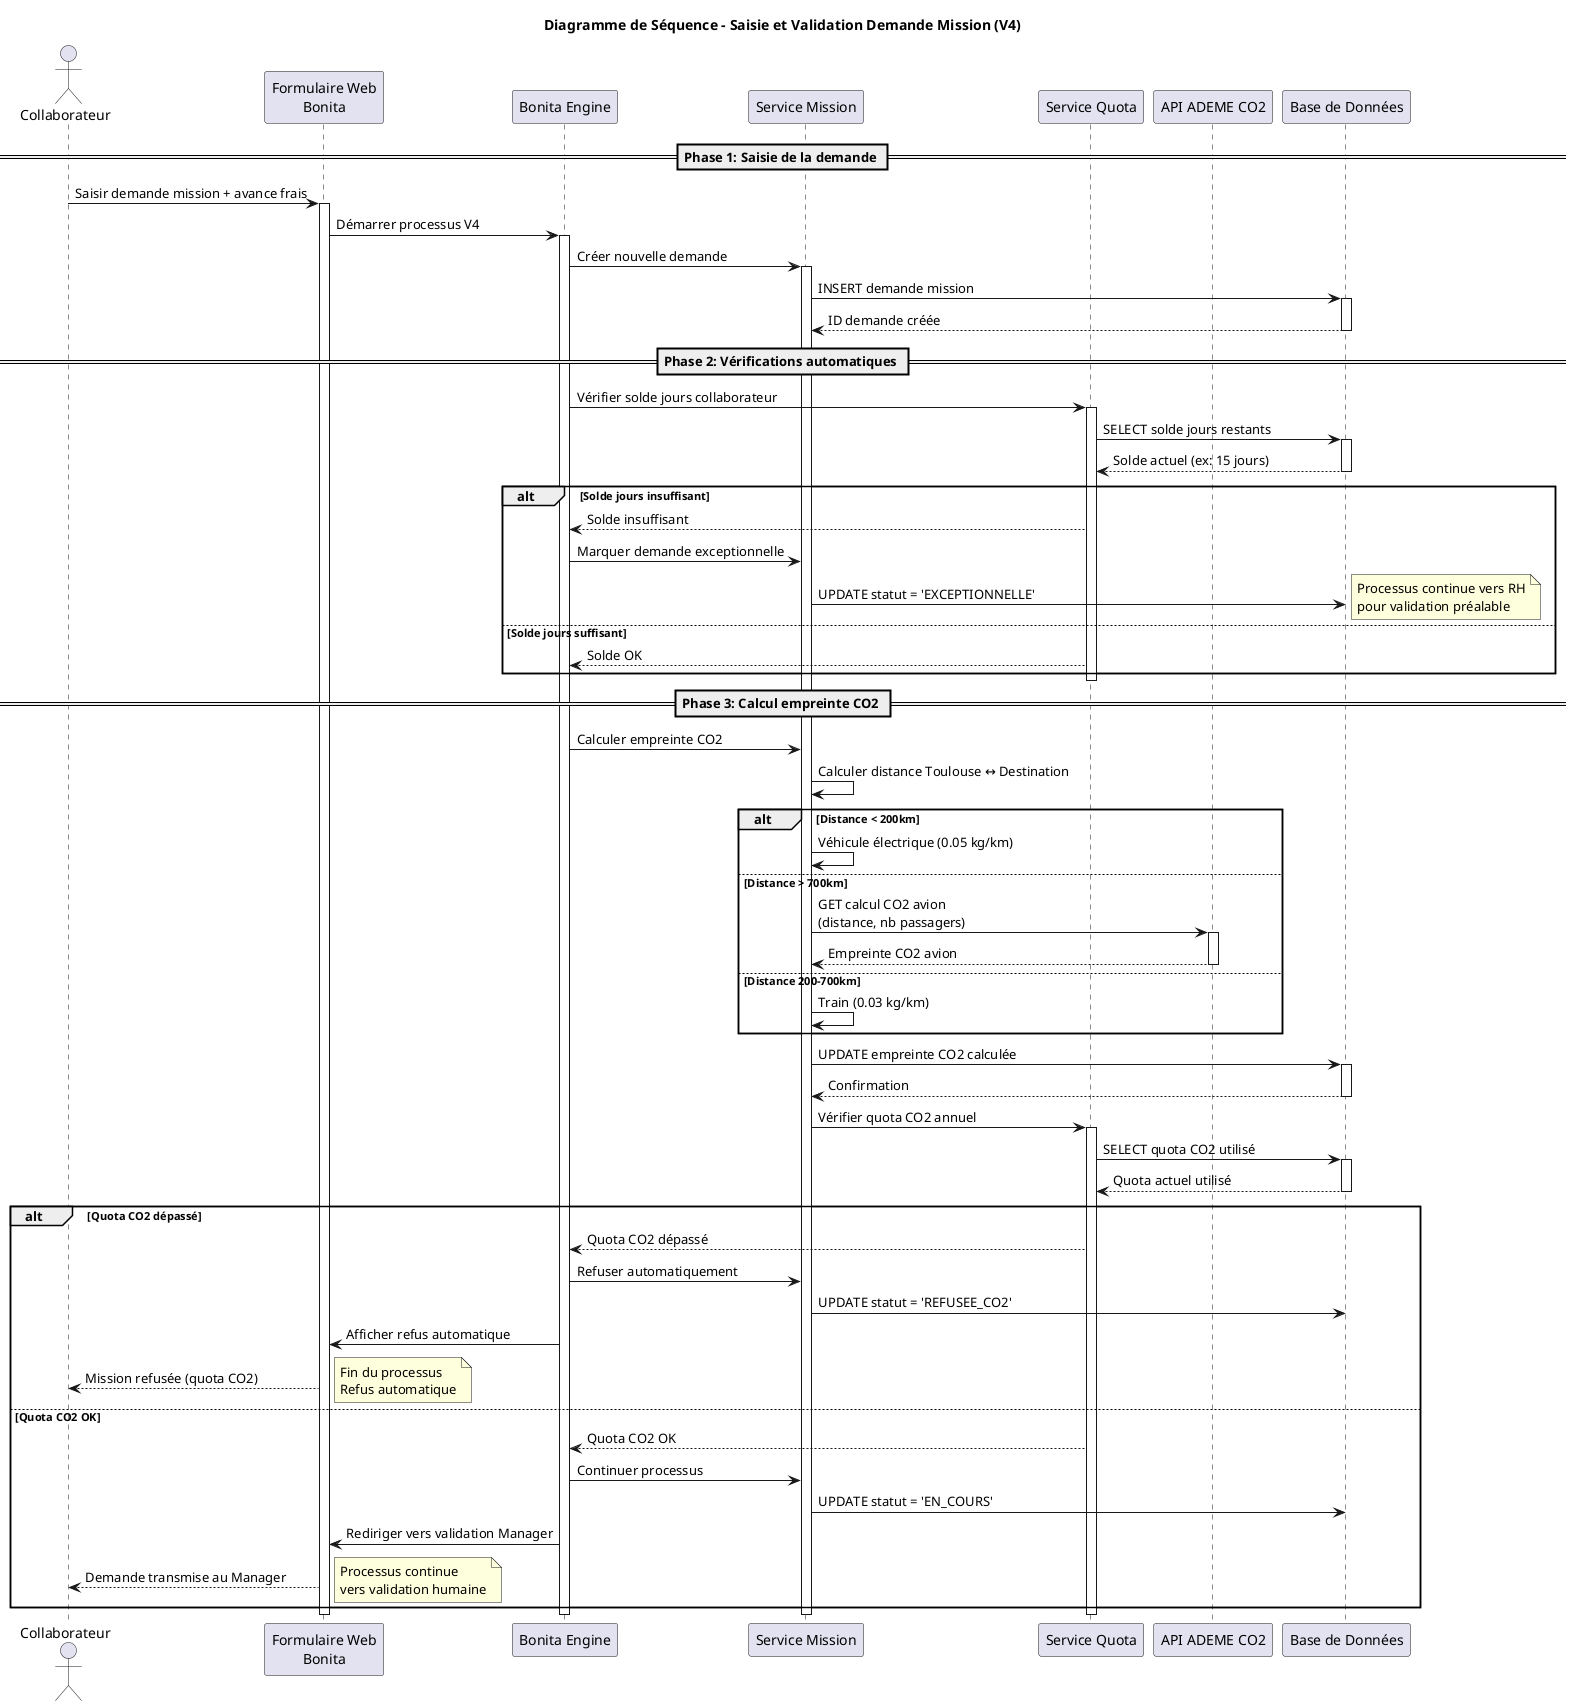 @startuml SequenceSaisieDemandeMission_GardensNoLife
title Diagramme de Séquence - Saisie et Validation Demande Mission (V4)

actor "Collaborateur" as COLLAB
participant "Formulaire Web\nBonita" as FORM
participant "Bonita Engine" as ENGINE
participant "Service Mission" as MISSION_SVC
participant "Service Quota" as QUOTA_SVC
participant "API ADEME CO2" as ADEME
participant "Base de Données" as DB

== Phase 1: Saisie de la demande ==

COLLAB -> FORM : Saisir demande mission + avance frais
activate FORM

FORM -> ENGINE : Démarrer processus V4
activate ENGINE

ENGINE -> MISSION_SVC : Créer nouvelle demande
activate MISSION_SVC

MISSION_SVC -> DB : INSERT demande mission
activate DB
DB --> MISSION_SVC : ID demande créée
deactivate DB

== Phase 2: Vérifications automatiques ==

ENGINE -> QUOTA_SVC : Vérifier solde jours collaborateur
activate QUOTA_SVC

QUOTA_SVC -> DB : SELECT solde jours restants
activate DB
DB --> QUOTA_SVC : Solde actuel (ex: 15 jours)
deactivate DB

alt Solde jours insuffisant
    QUOTA_SVC --> ENGINE : Solde insuffisant
    ENGINE -> MISSION_SVC : Marquer demande exceptionnelle
    MISSION_SVC -> DB : UPDATE statut = 'EXCEPTIONNELLE'
    note right: Processus continue vers RH\npour validation préalable
else Solde jours suffisant
    QUOTA_SVC --> ENGINE : Solde OK
end

deactivate QUOTA_SVC

== Phase 3: Calcul empreinte CO2 ==

ENGINE -> MISSION_SVC : Calculer empreinte CO2
MISSION_SVC -> MISSION_SVC : Calculer distance Toulouse ↔ Destination

alt Distance < 200km
    MISSION_SVC -> MISSION_SVC : Véhicule électrique (0.05 kg/km)
else Distance > 700km
    MISSION_SVC -> ADEME : GET calcul CO2 avion\n(distance, nb passagers)
    activate ADEME
    ADEME --> MISSION_SVC : Empreinte CO2 avion
    deactivate ADEME
else Distance 200-700km
    MISSION_SVC -> MISSION_SVC : Train (0.03 kg/km)
end

MISSION_SVC -> DB : UPDATE empreinte CO2 calculée
activate DB
DB --> MISSION_SVC : Confirmation
deactivate DB

MISSION_SVC -> QUOTA_SVC : Vérifier quota CO2 annuel
activate QUOTA_SVC
QUOTA_SVC -> DB : SELECT quota CO2 utilisé
activate DB
DB --> QUOTA_SVC : Quota actuel utilisé
deactivate DB

alt Quota CO2 dépassé
    QUOTA_SVC --> ENGINE : Quota CO2 dépassé
    ENGINE -> MISSION_SVC : Refuser automatiquement
    MISSION_SVC -> DB : UPDATE statut = 'REFUSEE_CO2'
    ENGINE -> FORM : Afficher refus automatique
    FORM --> COLLAB : Mission refusée (quota CO2)
    note right: Fin du processus\nRefus automatique
else Quota CO2 OK
    QUOTA_SVC --> ENGINE : Quota CO2 OK
    ENGINE -> MISSION_SVC : Continuer processus
    MISSION_SVC -> DB : UPDATE statut = 'EN_COURS'
    
    ENGINE -> FORM : Rediriger vers validation Manager
    FORM --> COLLAB : Demande transmise au Manager
    note right: Processus continue\nvers validation humaine
end

deactivate QUOTA_SVC
deactivate MISSION_SVC
deactivate ENGINE
deactivate FORM

@enduml 
